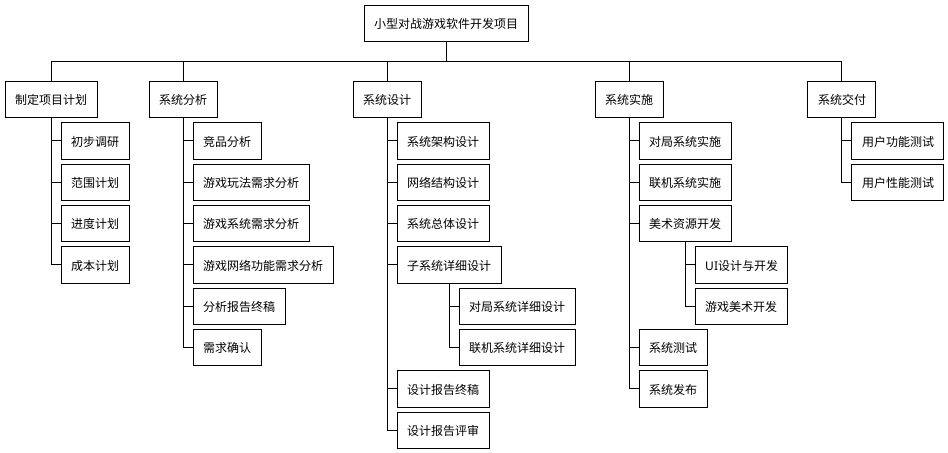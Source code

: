 @startwbs
!theme plain
* 小型对战游戏软件开发项目
** 制定项目计划
*** 初步调研
*** 范围计划
*** 进度计划
*** 成本计划
** 系统分析
*** 竞品分析
*** 游戏玩法需求分析
*** 游戏系统需求分析
*** 游戏网络功能需求分析
*** 分析报告终稿
*** 需求确认
** 系统设计
*** 系统架构设计
*** 网络结构设计
*** 系统总体设计
*** 子系统详细设计
**** 对局系统详细设计
**** 联机系统详细设计
*** 设计报告终稿
*** 设计报告评审
** 系统实施
*** 对局系统实施
*** 联机系统实施
*** 美术资源开发
**** UI设计与开发
**** 游戏美术开发
*** 系统测试
*** 系统发布
** 系统交付
*** 用户功能测试
*** 用户性能测试
@endwbs